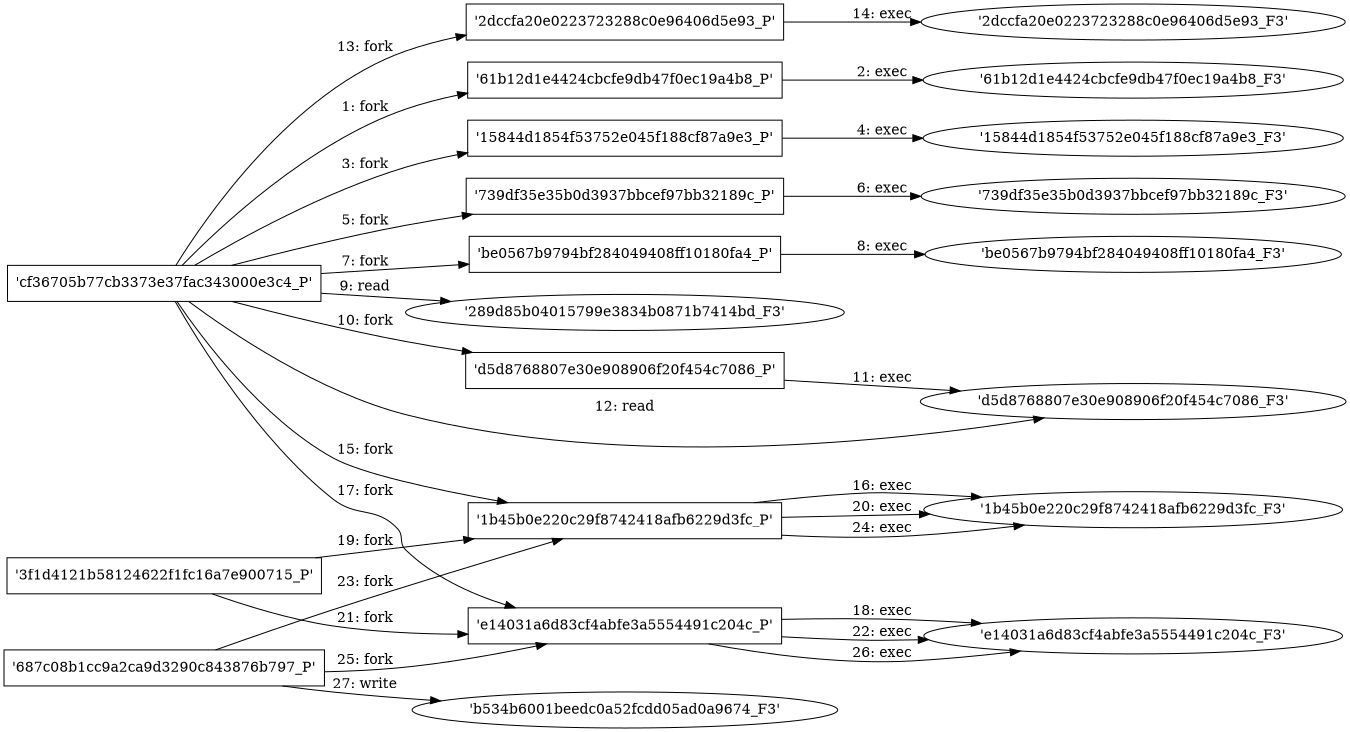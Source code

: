 digraph "D:\Learning\Paper\apt\基于CTI的攻击预警\Dataset\攻击图\ASGfromALLCTI\Matryoshka Doll Reconnaissance Framework.dot" {
rankdir="LR"
size="9"
fixedsize="false"
splines="true"
nodesep=0.3
ranksep=0
fontsize=10
overlap="scalexy"
engine= "neato"
	"'cf36705b77cb3373e37fac343000e3c4_P'" [node_type=Process shape=box]
	"'61b12d1e4424cbcfe9db47f0ec19a4b8_P'" [node_type=Process shape=box]
	"'cf36705b77cb3373e37fac343000e3c4_P'" -> "'61b12d1e4424cbcfe9db47f0ec19a4b8_P'" [label="1: fork"]
	"'61b12d1e4424cbcfe9db47f0ec19a4b8_P'" [node_type=Process shape=box]
	"'61b12d1e4424cbcfe9db47f0ec19a4b8_F3'" [node_type=File shape=ellipse]
	"'61b12d1e4424cbcfe9db47f0ec19a4b8_P'" -> "'61b12d1e4424cbcfe9db47f0ec19a4b8_F3'" [label="2: exec"]
	"'cf36705b77cb3373e37fac343000e3c4_P'" [node_type=Process shape=box]
	"'15844d1854f53752e045f188cf87a9e3_P'" [node_type=Process shape=box]
	"'cf36705b77cb3373e37fac343000e3c4_P'" -> "'15844d1854f53752e045f188cf87a9e3_P'" [label="3: fork"]
	"'15844d1854f53752e045f188cf87a9e3_P'" [node_type=Process shape=box]
	"'15844d1854f53752e045f188cf87a9e3_F3'" [node_type=File shape=ellipse]
	"'15844d1854f53752e045f188cf87a9e3_P'" -> "'15844d1854f53752e045f188cf87a9e3_F3'" [label="4: exec"]
	"'cf36705b77cb3373e37fac343000e3c4_P'" [node_type=Process shape=box]
	"'739df35e35b0d3937bbcef97bb32189c_P'" [node_type=Process shape=box]
	"'cf36705b77cb3373e37fac343000e3c4_P'" -> "'739df35e35b0d3937bbcef97bb32189c_P'" [label="5: fork"]
	"'739df35e35b0d3937bbcef97bb32189c_P'" [node_type=Process shape=box]
	"'739df35e35b0d3937bbcef97bb32189c_F3'" [node_type=File shape=ellipse]
	"'739df35e35b0d3937bbcef97bb32189c_P'" -> "'739df35e35b0d3937bbcef97bb32189c_F3'" [label="6: exec"]
	"'cf36705b77cb3373e37fac343000e3c4_P'" [node_type=Process shape=box]
	"'be0567b9794bf284049408ff10180fa4_P'" [node_type=Process shape=box]
	"'cf36705b77cb3373e37fac343000e3c4_P'" -> "'be0567b9794bf284049408ff10180fa4_P'" [label="7: fork"]
	"'be0567b9794bf284049408ff10180fa4_P'" [node_type=Process shape=box]
	"'be0567b9794bf284049408ff10180fa4_F3'" [node_type=File shape=ellipse]
	"'be0567b9794bf284049408ff10180fa4_P'" -> "'be0567b9794bf284049408ff10180fa4_F3'" [label="8: exec"]
	"'289d85b04015799e3834b0871b7414bd_F3'" [node_type=file shape=ellipse]
	"'cf36705b77cb3373e37fac343000e3c4_P'" [node_type=Process shape=box]
	"'cf36705b77cb3373e37fac343000e3c4_P'" -> "'289d85b04015799e3834b0871b7414bd_F3'" [label="9: read"]
	"'cf36705b77cb3373e37fac343000e3c4_P'" [node_type=Process shape=box]
	"'d5d8768807e30e908906f20f454c7086_P'" [node_type=Process shape=box]
	"'cf36705b77cb3373e37fac343000e3c4_P'" -> "'d5d8768807e30e908906f20f454c7086_P'" [label="10: fork"]
	"'d5d8768807e30e908906f20f454c7086_P'" [node_type=Process shape=box]
	"'d5d8768807e30e908906f20f454c7086_F3'" [node_type=File shape=ellipse]
	"'d5d8768807e30e908906f20f454c7086_P'" -> "'d5d8768807e30e908906f20f454c7086_F3'" [label="11: exec"]
	"'d5d8768807e30e908906f20f454c7086_F3'" [node_type=file shape=ellipse]
	"'cf36705b77cb3373e37fac343000e3c4_P'" [node_type=Process shape=box]
	"'cf36705b77cb3373e37fac343000e3c4_P'" -> "'d5d8768807e30e908906f20f454c7086_F3'" [label="12: read"]
	"'cf36705b77cb3373e37fac343000e3c4_P'" [node_type=Process shape=box]
	"'2dccfa20e0223723288c0e96406d5e93_P'" [node_type=Process shape=box]
	"'cf36705b77cb3373e37fac343000e3c4_P'" -> "'2dccfa20e0223723288c0e96406d5e93_P'" [label="13: fork"]
	"'2dccfa20e0223723288c0e96406d5e93_P'" [node_type=Process shape=box]
	"'2dccfa20e0223723288c0e96406d5e93_F3'" [node_type=File shape=ellipse]
	"'2dccfa20e0223723288c0e96406d5e93_P'" -> "'2dccfa20e0223723288c0e96406d5e93_F3'" [label="14: exec"]
	"'cf36705b77cb3373e37fac343000e3c4_P'" [node_type=Process shape=box]
	"'1b45b0e220c29f8742418afb6229d3fc_P'" [node_type=Process shape=box]
	"'cf36705b77cb3373e37fac343000e3c4_P'" -> "'1b45b0e220c29f8742418afb6229d3fc_P'" [label="15: fork"]
	"'1b45b0e220c29f8742418afb6229d3fc_P'" [node_type=Process shape=box]
	"'1b45b0e220c29f8742418afb6229d3fc_F3'" [node_type=File shape=ellipse]
	"'1b45b0e220c29f8742418afb6229d3fc_P'" -> "'1b45b0e220c29f8742418afb6229d3fc_F3'" [label="16: exec"]
	"'cf36705b77cb3373e37fac343000e3c4_P'" [node_type=Process shape=box]
	"'e14031a6d83cf4abfe3a5554491c204c_P'" [node_type=Process shape=box]
	"'cf36705b77cb3373e37fac343000e3c4_P'" -> "'e14031a6d83cf4abfe3a5554491c204c_P'" [label="17: fork"]
	"'e14031a6d83cf4abfe3a5554491c204c_P'" [node_type=Process shape=box]
	"'e14031a6d83cf4abfe3a5554491c204c_F3'" [node_type=File shape=ellipse]
	"'e14031a6d83cf4abfe3a5554491c204c_P'" -> "'e14031a6d83cf4abfe3a5554491c204c_F3'" [label="18: exec"]
	"'3f1d4121b58124622f1fc16a7e900715_P'" [node_type=Process shape=box]
	"'1b45b0e220c29f8742418afb6229d3fc_P'" [node_type=Process shape=box]
	"'3f1d4121b58124622f1fc16a7e900715_P'" -> "'1b45b0e220c29f8742418afb6229d3fc_P'" [label="19: fork"]
	"'1b45b0e220c29f8742418afb6229d3fc_P'" [node_type=Process shape=box]
	"'1b45b0e220c29f8742418afb6229d3fc_F3'" [node_type=File shape=ellipse]
	"'1b45b0e220c29f8742418afb6229d3fc_P'" -> "'1b45b0e220c29f8742418afb6229d3fc_F3'" [label="20: exec"]
	"'3f1d4121b58124622f1fc16a7e900715_P'" [node_type=Process shape=box]
	"'e14031a6d83cf4abfe3a5554491c204c_P'" [node_type=Process shape=box]
	"'3f1d4121b58124622f1fc16a7e900715_P'" -> "'e14031a6d83cf4abfe3a5554491c204c_P'" [label="21: fork"]
	"'e14031a6d83cf4abfe3a5554491c204c_P'" [node_type=Process shape=box]
	"'e14031a6d83cf4abfe3a5554491c204c_F3'" [node_type=File shape=ellipse]
	"'e14031a6d83cf4abfe3a5554491c204c_P'" -> "'e14031a6d83cf4abfe3a5554491c204c_F3'" [label="22: exec"]
	"'687c08b1cc9a2ca9d3290c843876b797_P'" [node_type=Process shape=box]
	"'1b45b0e220c29f8742418afb6229d3fc_P'" [node_type=Process shape=box]
	"'687c08b1cc9a2ca9d3290c843876b797_P'" -> "'1b45b0e220c29f8742418afb6229d3fc_P'" [label="23: fork"]
	"'1b45b0e220c29f8742418afb6229d3fc_P'" [node_type=Process shape=box]
	"'1b45b0e220c29f8742418afb6229d3fc_F3'" [node_type=File shape=ellipse]
	"'1b45b0e220c29f8742418afb6229d3fc_P'" -> "'1b45b0e220c29f8742418afb6229d3fc_F3'" [label="24: exec"]
	"'687c08b1cc9a2ca9d3290c843876b797_P'" [node_type=Process shape=box]
	"'e14031a6d83cf4abfe3a5554491c204c_P'" [node_type=Process shape=box]
	"'687c08b1cc9a2ca9d3290c843876b797_P'" -> "'e14031a6d83cf4abfe3a5554491c204c_P'" [label="25: fork"]
	"'e14031a6d83cf4abfe3a5554491c204c_P'" [node_type=Process shape=box]
	"'e14031a6d83cf4abfe3a5554491c204c_F3'" [node_type=File shape=ellipse]
	"'e14031a6d83cf4abfe3a5554491c204c_P'" -> "'e14031a6d83cf4abfe3a5554491c204c_F3'" [label="26: exec"]
	"'b534b6001beedc0a52fcdd05ad0a9674_F3'" [node_type=file shape=ellipse]
	"'687c08b1cc9a2ca9d3290c843876b797_P'" [node_type=Process shape=box]
	"'687c08b1cc9a2ca9d3290c843876b797_P'" -> "'b534b6001beedc0a52fcdd05ad0a9674_F3'" [label="27: write"]
}
